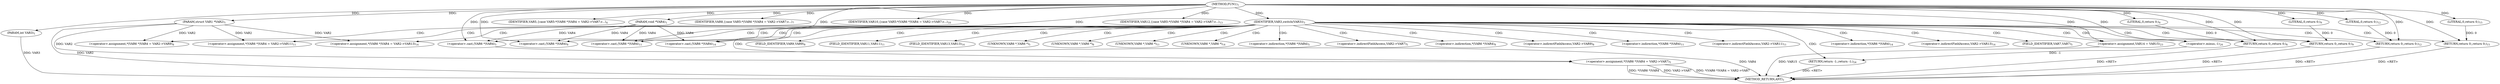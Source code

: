 digraph "FUN1" {  
"8" [label = <(METHOD,FUN1)<SUB>1</SUB>> ]
"71" [label = <(METHOD_RETURN,ANY)<SUB>1</SUB>> ]
"9" [label = <(PARAM,struct VAR1 *VAR2)<SUB>1</SUB>> ]
"10" [label = <(PARAM,int VAR3)<SUB>1</SUB>> ]
"11" [label = <(PARAM,void *VAR4)<SUB>1</SUB>> ]
"14" [label = <(IDENTIFIER,VAR3,switch(VAR3))<SUB>3</SUB>> ]
"17" [label = <(IDENTIFIER,VAR5,{
	case VAR5:
		*(VAR6 *)VAR4 = VAR2-&gt;VAR7;
		r...)<SUB>4</SUB>> ]
"18" [label = <(&lt;operator&gt;.assignment,*(VAR6 *)VAR4 = VAR2-&gt;VAR7)<SUB>5</SUB>> ]
"26" [label = <(RETURN,return 0;,return 0;)<SUB>6</SUB>> ]
"29" [label = <(IDENTIFIER,VAR8,{
	case VAR5:
		*(VAR6 *)VAR4 = VAR2-&gt;VAR7;
		r...)<SUB>7</SUB>> ]
"30" [label = <(&lt;operator&gt;.assignment,*(VAR6 *)VAR4 = VAR2-&gt;VAR9)<SUB>8</SUB>> ]
"38" [label = <(RETURN,return 0;,return 0;)<SUB>9</SUB>> ]
"41" [label = <(IDENTIFIER,VAR10,{
	case VAR5:
		*(VAR6 *)VAR4 = VAR2-&gt;VAR7;
		r...)<SUB>10</SUB>> ]
"42" [label = <(&lt;operator&gt;.assignment,*(VAR6 *)VAR4 = VAR2-&gt;VAR11)<SUB>11</SUB>> ]
"50" [label = <(RETURN,return 0;,return 0;)<SUB>12</SUB>> ]
"53" [label = <(IDENTIFIER,VAR12,{
	case VAR5:
		*(VAR6 *)VAR4 = VAR2-&gt;VAR7;
		r...)<SUB>13</SUB>> ]
"54" [label = <(&lt;operator&gt;.assignment,*(VAR6 *)VAR4 = VAR2-&gt;VAR13)<SUB>14</SUB>> ]
"62" [label = <(RETURN,return 0;,return 0;)<SUB>15</SUB>> ]
"65" [label = <(&lt;operator&gt;.assignment,VAR14 = VAR15)<SUB>23</SUB>> ]
"68" [label = <(RETURN,return -1;,return -1;)<SUB>24</SUB>> ]
"27" [label = <(LITERAL,0,return 0;)<SUB>6</SUB>> ]
"39" [label = <(LITERAL,0,return 0;)<SUB>9</SUB>> ]
"51" [label = <(LITERAL,0,return 0;)<SUB>12</SUB>> ]
"63" [label = <(LITERAL,0,return 0;)<SUB>15</SUB>> ]
"69" [label = <(&lt;operator&gt;.minus,-1)<SUB>24</SUB>> ]
"20" [label = <(&lt;operator&gt;.cast,(VAR6 *)VAR4)<SUB>5</SUB>> ]
"32" [label = <(&lt;operator&gt;.cast,(VAR6 *)VAR4)<SUB>8</SUB>> ]
"44" [label = <(&lt;operator&gt;.cast,(VAR6 *)VAR4)<SUB>11</SUB>> ]
"56" [label = <(&lt;operator&gt;.cast,(VAR6 *)VAR4)<SUB>14</SUB>> ]
"19" [label = <(&lt;operator&gt;.indirection,*(VAR6 *)VAR4)<SUB>5</SUB>> ]
"23" [label = <(&lt;operator&gt;.indirectFieldAccess,VAR2-&gt;VAR7)<SUB>5</SUB>> ]
"31" [label = <(&lt;operator&gt;.indirection,*(VAR6 *)VAR4)<SUB>8</SUB>> ]
"35" [label = <(&lt;operator&gt;.indirectFieldAccess,VAR2-&gt;VAR9)<SUB>8</SUB>> ]
"43" [label = <(&lt;operator&gt;.indirection,*(VAR6 *)VAR4)<SUB>11</SUB>> ]
"47" [label = <(&lt;operator&gt;.indirectFieldAccess,VAR2-&gt;VAR11)<SUB>11</SUB>> ]
"55" [label = <(&lt;operator&gt;.indirection,*(VAR6 *)VAR4)<SUB>14</SUB>> ]
"59" [label = <(&lt;operator&gt;.indirectFieldAccess,VAR2-&gt;VAR13)<SUB>14</SUB>> ]
"25" [label = <(FIELD_IDENTIFIER,VAR7,VAR7)<SUB>5</SUB>> ]
"37" [label = <(FIELD_IDENTIFIER,VAR9,VAR9)<SUB>8</SUB>> ]
"49" [label = <(FIELD_IDENTIFIER,VAR11,VAR11)<SUB>11</SUB>> ]
"61" [label = <(FIELD_IDENTIFIER,VAR13,VAR13)<SUB>14</SUB>> ]
"21" [label = <(UNKNOWN,VAR6 *,VAR6 *)<SUB>5</SUB>> ]
"33" [label = <(UNKNOWN,VAR6 *,VAR6 *)<SUB>8</SUB>> ]
"45" [label = <(UNKNOWN,VAR6 *,VAR6 *)<SUB>11</SUB>> ]
"57" [label = <(UNKNOWN,VAR6 *,VAR6 *)<SUB>14</SUB>> ]
  "38" -> "71"  [ label = "DDG: &lt;RET&gt;"] 
  "68" -> "71"  [ label = "DDG: &lt;RET&gt;"] 
  "26" -> "71"  [ label = "DDG: &lt;RET&gt;"] 
  "50" -> "71"  [ label = "DDG: &lt;RET&gt;"] 
  "62" -> "71"  [ label = "DDG: &lt;RET&gt;"] 
  "9" -> "71"  [ label = "DDG: VAR2"] 
  "10" -> "71"  [ label = "DDG: VAR3"] 
  "20" -> "71"  [ label = "DDG: VAR4"] 
  "18" -> "71"  [ label = "DDG: *(VAR6 *)VAR4"] 
  "18" -> "71"  [ label = "DDG: VAR2-&gt;VAR7"] 
  "18" -> "71"  [ label = "DDG: *(VAR6 *)VAR4 = VAR2-&gt;VAR7"] 
  "65" -> "71"  [ label = "DDG: VAR15"] 
  "8" -> "9"  [ label = "DDG: "] 
  "8" -> "10"  [ label = "DDG: "] 
  "8" -> "11"  [ label = "DDG: "] 
  "8" -> "14"  [ label = "DDG: "] 
  "8" -> "17"  [ label = "DDG: "] 
  "9" -> "18"  [ label = "DDG: VAR2"] 
  "27" -> "26"  [ label = "DDG: 0"] 
  "8" -> "26"  [ label = "DDG: "] 
  "8" -> "29"  [ label = "DDG: "] 
  "9" -> "30"  [ label = "DDG: VAR2"] 
  "39" -> "38"  [ label = "DDG: 0"] 
  "8" -> "38"  [ label = "DDG: "] 
  "8" -> "41"  [ label = "DDG: "] 
  "9" -> "42"  [ label = "DDG: VAR2"] 
  "51" -> "50"  [ label = "DDG: 0"] 
  "8" -> "50"  [ label = "DDG: "] 
  "8" -> "53"  [ label = "DDG: "] 
  "9" -> "54"  [ label = "DDG: VAR2"] 
  "63" -> "62"  [ label = "DDG: 0"] 
  "8" -> "62"  [ label = "DDG: "] 
  "8" -> "65"  [ label = "DDG: "] 
  "69" -> "68"  [ label = "DDG: -1"] 
  "8" -> "27"  [ label = "DDG: "] 
  "8" -> "39"  [ label = "DDG: "] 
  "8" -> "51"  [ label = "DDG: "] 
  "8" -> "63"  [ label = "DDG: "] 
  "8" -> "69"  [ label = "DDG: "] 
  "11" -> "20"  [ label = "DDG: VAR4"] 
  "8" -> "20"  [ label = "DDG: "] 
  "11" -> "32"  [ label = "DDG: VAR4"] 
  "8" -> "32"  [ label = "DDG: "] 
  "11" -> "44"  [ label = "DDG: VAR4"] 
  "8" -> "44"  [ label = "DDG: "] 
  "11" -> "56"  [ label = "DDG: VAR4"] 
  "8" -> "56"  [ label = "DDG: "] 
  "14" -> "47"  [ label = "CDG: "] 
  "14" -> "30"  [ label = "CDG: "] 
  "14" -> "21"  [ label = "CDG: "] 
  "14" -> "32"  [ label = "CDG: "] 
  "14" -> "68"  [ label = "CDG: "] 
  "14" -> "49"  [ label = "CDG: "] 
  "14" -> "26"  [ label = "CDG: "] 
  "14" -> "42"  [ label = "CDG: "] 
  "14" -> "57"  [ label = "CDG: "] 
  "14" -> "19"  [ label = "CDG: "] 
  "14" -> "37"  [ label = "CDG: "] 
  "14" -> "20"  [ label = "CDG: "] 
  "14" -> "38"  [ label = "CDG: "] 
  "14" -> "25"  [ label = "CDG: "] 
  "14" -> "56"  [ label = "CDG: "] 
  "14" -> "69"  [ label = "CDG: "] 
  "14" -> "45"  [ label = "CDG: "] 
  "14" -> "18"  [ label = "CDG: "] 
  "14" -> "65"  [ label = "CDG: "] 
  "14" -> "50"  [ label = "CDG: "] 
  "14" -> "59"  [ label = "CDG: "] 
  "14" -> "44"  [ label = "CDG: "] 
  "14" -> "35"  [ label = "CDG: "] 
  "14" -> "54"  [ label = "CDG: "] 
  "14" -> "43"  [ label = "CDG: "] 
  "14" -> "33"  [ label = "CDG: "] 
  "14" -> "61"  [ label = "CDG: "] 
  "14" -> "23"  [ label = "CDG: "] 
  "14" -> "55"  [ label = "CDG: "] 
  "14" -> "62"  [ label = "CDG: "] 
  "14" -> "31"  [ label = "CDG: "] 
}
